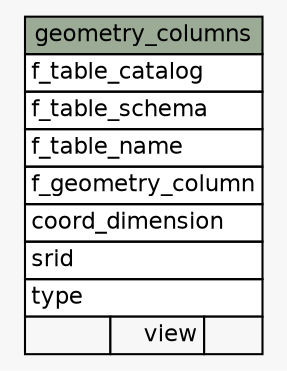 // dot 2.43.0 on Linux 6.5.0-15-generic
// SchemaSpy rev Unknown
digraph "geometry_columns" {
  graph [
    rankdir="RL"
    bgcolor="#f7f7f7"
    nodesep="0.18"
    ranksep="0.46"
    fontname="Helvetica"
    fontsize="11"
  ];
  node [
    fontname="Helvetica"
    fontsize="11"
    shape="plaintext"
  ];
  edge [
    arrowsize="0.8"
  ];
  "geometry_columns" [
    label=<
    <TABLE BORDER="0" CELLBORDER="1" CELLSPACING="0" BGCOLOR="#ffffff">
      <TR><TD COLSPAN="3" BGCOLOR="#9bab96" ALIGN="CENTER">geometry_columns</TD></TR>
      <TR><TD PORT="f_table_catalog" COLSPAN="3" ALIGN="LEFT">f_table_catalog</TD></TR>
      <TR><TD PORT="f_table_schema" COLSPAN="3" ALIGN="LEFT">f_table_schema</TD></TR>
      <TR><TD PORT="f_table_name" COLSPAN="3" ALIGN="LEFT">f_table_name</TD></TR>
      <TR><TD PORT="f_geometry_column" COLSPAN="3" ALIGN="LEFT">f_geometry_column</TD></TR>
      <TR><TD PORT="coord_dimension" COLSPAN="3" ALIGN="LEFT">coord_dimension</TD></TR>
      <TR><TD PORT="srid" COLSPAN="3" ALIGN="LEFT">srid</TD></TR>
      <TR><TD PORT="type" COLSPAN="3" ALIGN="LEFT">type</TD></TR>
      <TR><TD ALIGN="LEFT" BGCOLOR="#f7f7f7">  </TD><TD ALIGN="RIGHT" BGCOLOR="#f7f7f7">view</TD><TD ALIGN="RIGHT" BGCOLOR="#f7f7f7">  </TD></TR>
    </TABLE>>
    URL="tables/geometry_columns.html"
    tooltip="geometry_columns"
  ];
}
